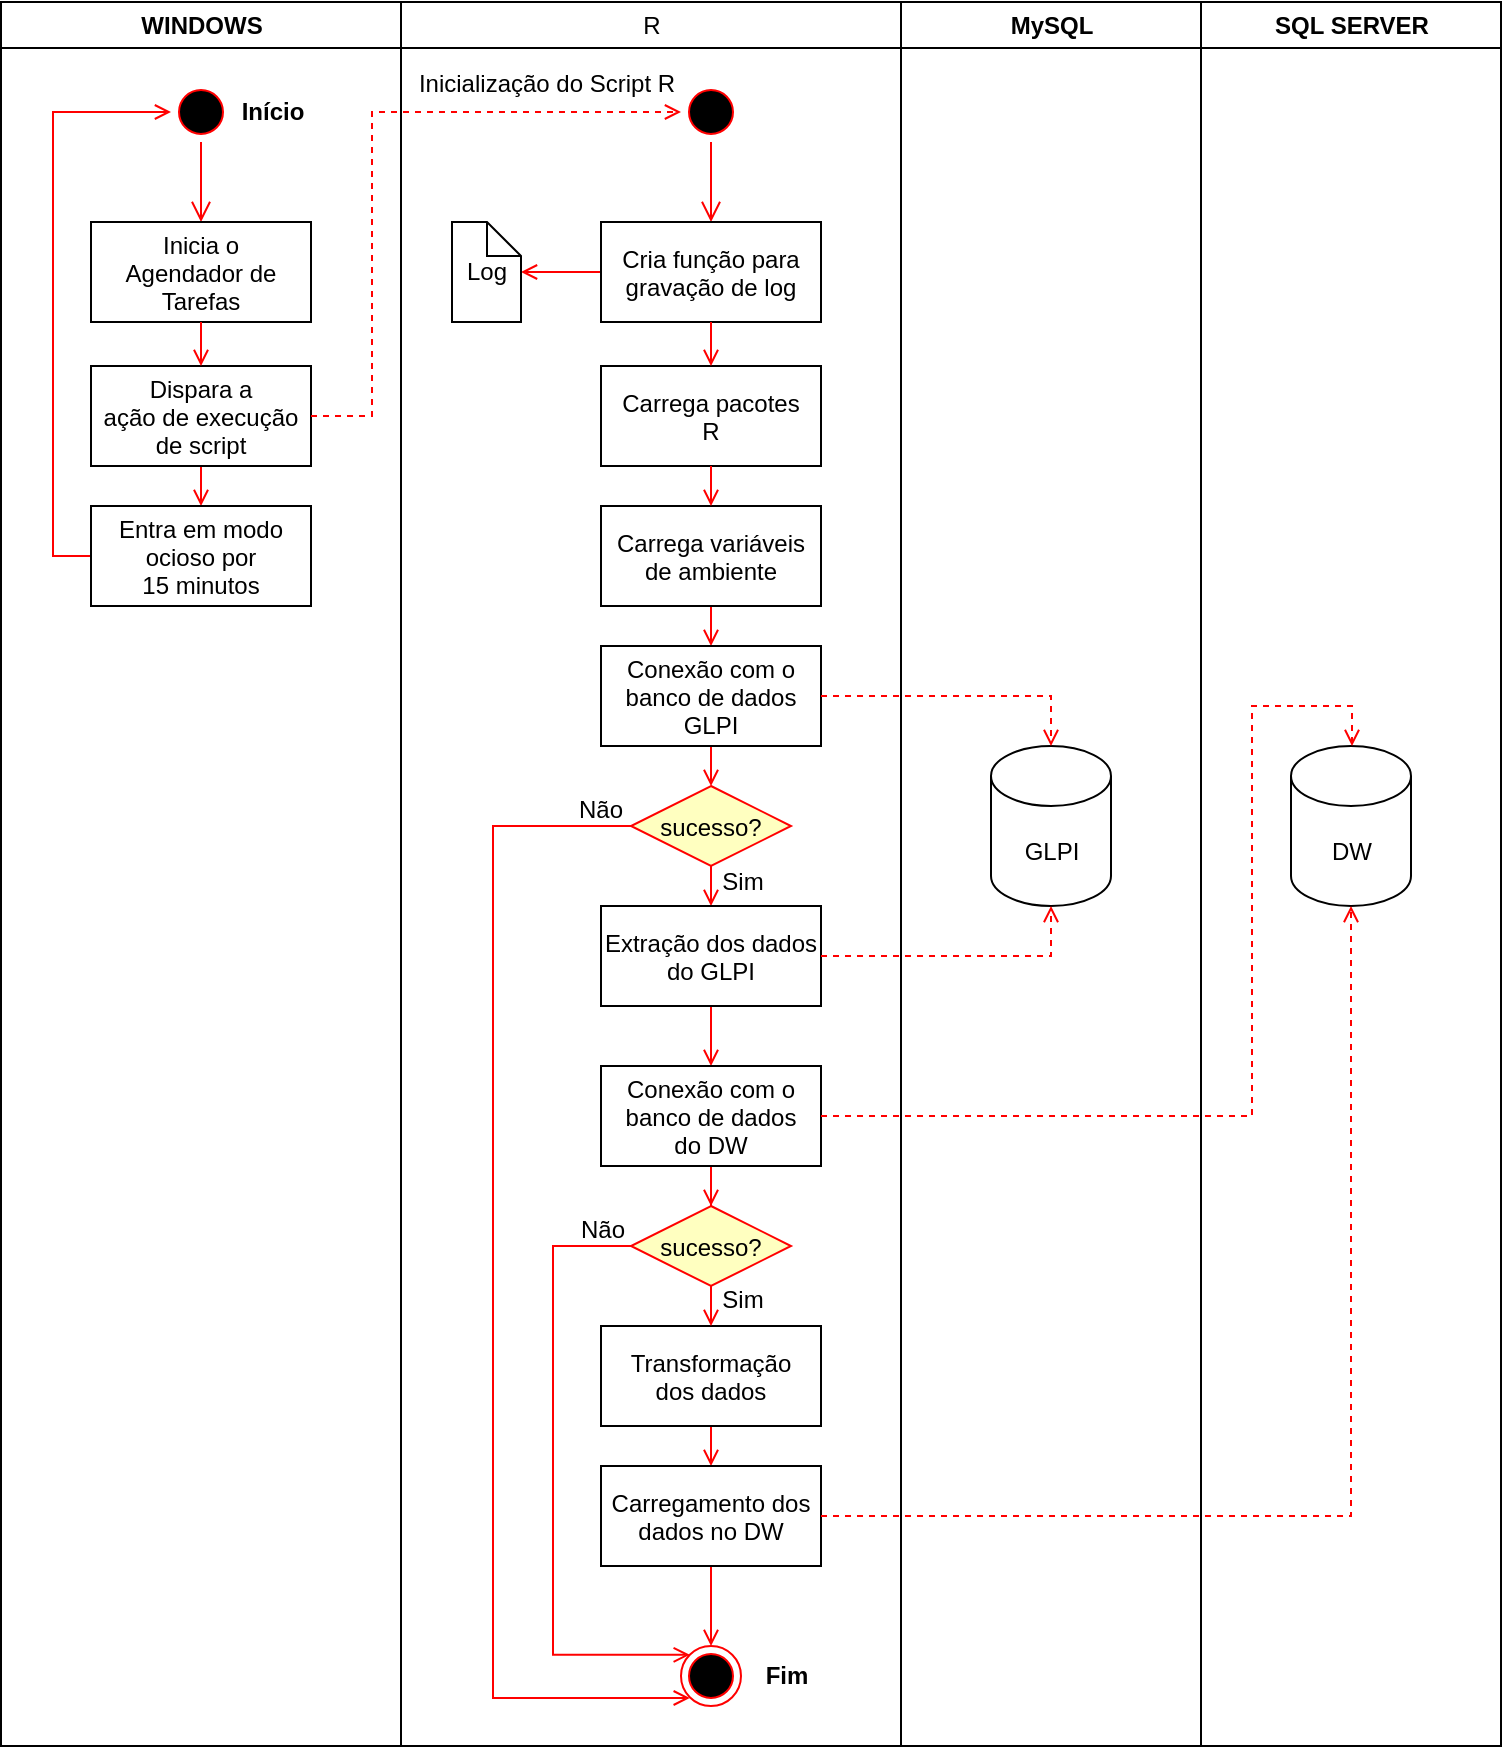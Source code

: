 <mxfile version="21.2.1" type="device">
  <diagram name="Page-1" id="e7e014a7-5840-1c2e-5031-d8a46d1fe8dd">
    <mxGraphModel dx="1050" dy="581" grid="1" gridSize="10" guides="1" tooltips="1" connect="1" arrows="1" fold="1" page="1" pageScale="1" pageWidth="1169" pageHeight="826" background="none" math="0" shadow="0">
      <root>
        <mxCell id="0" />
        <mxCell id="1" parent="0" />
        <mxCell id="2" value="R" style="swimlane;whiteSpace=wrap;fontStyle=0" parent="1" vertex="1">
          <mxGeometry x="494.5" y="128" width="250" height="872" as="geometry" />
        </mxCell>
        <mxCell id="5" value="" style="ellipse;shape=startState;fillColor=#000000;strokeColor=#ff0000;" parent="2" vertex="1">
          <mxGeometry x="140" y="40" width="30" height="30" as="geometry" />
        </mxCell>
        <mxCell id="6" value="" style="edgeStyle=elbowEdgeStyle;elbow=horizontal;verticalAlign=bottom;endArrow=open;endSize=8;strokeColor=#FF0000;endFill=1;rounded=0" parent="2" source="5" target="7" edge="1">
          <mxGeometry x="100" y="40" as="geometry">
            <mxPoint x="115" y="110" as="targetPoint" />
          </mxGeometry>
        </mxCell>
        <mxCell id="AIVlI5wZ10lGuEqqPu-J-114" value="" style="edgeStyle=orthogonalEdgeStyle;rounded=0;orthogonalLoop=1;jettySize=auto;html=1;endArrow=open;strokeColor=#FF0000;endFill=1;" parent="2" source="7" target="AIVlI5wZ10lGuEqqPu-J-59" edge="1">
          <mxGeometry relative="1" as="geometry" />
        </mxCell>
        <mxCell id="7" value="Cria função para&#xa;gravação de log" style="" parent="2" vertex="1">
          <mxGeometry x="100" y="110" width="110" height="50" as="geometry" />
        </mxCell>
        <mxCell id="8" value="Carrega pacotes&#xa;R" style="" parent="2" vertex="1">
          <mxGeometry x="100" y="182" width="110" height="50" as="geometry" />
        </mxCell>
        <mxCell id="9" value="" style="endArrow=open;strokeColor=#FF0000;endFill=1;rounded=0" parent="2" source="7" target="8" edge="1">
          <mxGeometry relative="1" as="geometry" />
        </mxCell>
        <mxCell id="AIVlI5wZ10lGuEqqPu-J-50" style="edgeStyle=orthogonalEdgeStyle;rounded=0;orthogonalLoop=1;jettySize=auto;html=1;exitX=0.5;exitY=1;exitDx=0;exitDy=0;entryX=0.5;entryY=0;entryDx=0;entryDy=0;endArrow=open;strokeColor=#FF0000;endFill=1;" parent="2" source="10" target="AIVlI5wZ10lGuEqqPu-J-49" edge="1">
          <mxGeometry relative="1" as="geometry" />
        </mxCell>
        <mxCell id="10" value="Carrega variáveis&#xa;de ambiente" style="" parent="2" vertex="1">
          <mxGeometry x="100" y="252" width="110" height="50" as="geometry" />
        </mxCell>
        <mxCell id="11" value="" style="endArrow=open;strokeColor=#FF0000;endFill=1;rounded=0" parent="2" source="8" target="10" edge="1">
          <mxGeometry relative="1" as="geometry" />
        </mxCell>
        <mxCell id="AIVlI5wZ10lGuEqqPu-J-57" style="edgeStyle=orthogonalEdgeStyle;rounded=0;orthogonalLoop=1;jettySize=auto;html=1;exitX=0.5;exitY=1;exitDx=0;exitDy=0;entryX=0.5;entryY=0;entryDx=0;entryDy=0;endArrow=open;strokeColor=#FF0000;endFill=1;" parent="2" source="AIVlI5wZ10lGuEqqPu-J-49" target="AIVlI5wZ10lGuEqqPu-J-52" edge="1">
          <mxGeometry relative="1" as="geometry" />
        </mxCell>
        <mxCell id="AIVlI5wZ10lGuEqqPu-J-49" value="Conexão com o&#xa;banco de dados&#xa;GLPI" style="" parent="2" vertex="1">
          <mxGeometry x="100" y="322" width="110" height="50" as="geometry" />
        </mxCell>
        <mxCell id="AIVlI5wZ10lGuEqqPu-J-66" style="edgeStyle=orthogonalEdgeStyle;rounded=0;orthogonalLoop=1;jettySize=auto;html=1;exitX=0.5;exitY=1;exitDx=0;exitDy=0;entryX=0.5;entryY=0;entryDx=0;entryDy=0;endArrow=open;strokeColor=#FF0000;endFill=1;" parent="2" source="AIVlI5wZ10lGuEqqPu-J-52" target="AIVlI5wZ10lGuEqqPu-J-65" edge="1">
          <mxGeometry relative="1" as="geometry" />
        </mxCell>
        <mxCell id="AIVlI5wZ10lGuEqqPu-J-124" style="edgeStyle=orthogonalEdgeStyle;rounded=0;orthogonalLoop=1;jettySize=auto;html=1;entryX=0;entryY=1;entryDx=0;entryDy=0;endArrow=open;strokeColor=#FF0000;endFill=1;" parent="2" source="AIVlI5wZ10lGuEqqPu-J-52" target="AIVlI5wZ10lGuEqqPu-J-106" edge="1">
          <mxGeometry relative="1" as="geometry">
            <Array as="points">
              <mxPoint x="46" y="412" />
              <mxPoint x="46" y="848" />
              <mxPoint x="144" y="848" />
            </Array>
          </mxGeometry>
        </mxCell>
        <mxCell id="AIVlI5wZ10lGuEqqPu-J-52" value="sucesso?" style="rhombus;fillColor=#ffffc0;strokeColor=#ff0000;" parent="2" vertex="1">
          <mxGeometry x="115" y="392" width="80" height="40" as="geometry" />
        </mxCell>
        <mxCell id="AIVlI5wZ10lGuEqqPu-J-59" value="Log" style="shape=note;whiteSpace=wrap;size=17;" parent="2" vertex="1">
          <mxGeometry x="25.5" y="110" width="34.5" height="50" as="geometry" />
        </mxCell>
        <mxCell id="AIVlI5wZ10lGuEqqPu-J-139" style="edgeStyle=orthogonalEdgeStyle;rounded=0;orthogonalLoop=1;jettySize=auto;html=1;exitX=0.5;exitY=1;exitDx=0;exitDy=0;entryX=0.5;entryY=0;entryDx=0;entryDy=0;endArrow=open;strokeColor=#FF0000;endFill=1;" parent="2" source="AIVlI5wZ10lGuEqqPu-J-65" target="AIVlI5wZ10lGuEqqPu-J-69" edge="1">
          <mxGeometry relative="1" as="geometry" />
        </mxCell>
        <mxCell id="AIVlI5wZ10lGuEqqPu-J-65" value="Extração dos dados&#xa;do GLPI" style="" parent="2" vertex="1">
          <mxGeometry x="100" y="452" width="110" height="50" as="geometry" />
        </mxCell>
        <mxCell id="AIVlI5wZ10lGuEqqPu-J-138" value="" style="edgeStyle=orthogonalEdgeStyle;rounded=0;orthogonalLoop=1;jettySize=auto;html=1;endArrow=open;strokeColor=#FF0000;endFill=1;" parent="2" source="AIVlI5wZ10lGuEqqPu-J-69" target="AIVlI5wZ10lGuEqqPu-J-125" edge="1">
          <mxGeometry relative="1" as="geometry" />
        </mxCell>
        <mxCell id="AIVlI5wZ10lGuEqqPu-J-69" value="Conexão com o&#xa;banco de dados&#xa;do DW" style="" parent="2" vertex="1">
          <mxGeometry x="100" y="532" width="110" height="50" as="geometry" />
        </mxCell>
        <mxCell id="AIVlI5wZ10lGuEqqPu-J-110" style="edgeStyle=orthogonalEdgeStyle;rounded=0;orthogonalLoop=1;jettySize=auto;html=1;exitX=0.5;exitY=1;exitDx=0;exitDy=0;entryX=0.5;entryY=0;entryDx=0;entryDy=0;endArrow=open;strokeColor=#FF0000;endFill=1;" parent="2" source="AIVlI5wZ10lGuEqqPu-J-72" target="AIVlI5wZ10lGuEqqPu-J-73" edge="1">
          <mxGeometry relative="1" as="geometry" />
        </mxCell>
        <mxCell id="AIVlI5wZ10lGuEqqPu-J-72" value="Transformação&#xa;dos dados" style="" parent="2" vertex="1">
          <mxGeometry x="100" y="662" width="110" height="50" as="geometry" />
        </mxCell>
        <mxCell id="AIVlI5wZ10lGuEqqPu-J-107" style="edgeStyle=orthogonalEdgeStyle;rounded=0;orthogonalLoop=1;jettySize=auto;html=1;exitX=0.5;exitY=1;exitDx=0;exitDy=0;entryX=0.5;entryY=0;entryDx=0;entryDy=0;endArrow=open;strokeColor=#FF0000;endFill=1;" parent="2" source="AIVlI5wZ10lGuEqqPu-J-73" target="AIVlI5wZ10lGuEqqPu-J-106" edge="1">
          <mxGeometry relative="1" as="geometry" />
        </mxCell>
        <mxCell id="AIVlI5wZ10lGuEqqPu-J-73" value="Carregamento dos&#xa;dados no DW" style="" parent="2" vertex="1">
          <mxGeometry x="100" y="732" width="110" height="50" as="geometry" />
        </mxCell>
        <mxCell id="AIVlI5wZ10lGuEqqPu-J-106" value="" style="ellipse;html=1;shape=endState;fillColor=#000000;strokeColor=#ff0000;" parent="2" vertex="1">
          <mxGeometry x="140" y="822" width="30" height="30" as="geometry" />
        </mxCell>
        <mxCell id="AIVlI5wZ10lGuEqqPu-J-135" style="edgeStyle=orthogonalEdgeStyle;rounded=0;orthogonalLoop=1;jettySize=auto;html=1;entryX=0;entryY=0;entryDx=0;entryDy=0;endArrow=open;strokeColor=#FF0000;endFill=1;" parent="2" source="AIVlI5wZ10lGuEqqPu-J-125" target="AIVlI5wZ10lGuEqqPu-J-106" edge="1">
          <mxGeometry relative="1" as="geometry">
            <Array as="points">
              <mxPoint x="76" y="622" />
              <mxPoint x="76" y="826" />
            </Array>
          </mxGeometry>
        </mxCell>
        <mxCell id="AIVlI5wZ10lGuEqqPu-J-137" style="edgeStyle=orthogonalEdgeStyle;rounded=0;orthogonalLoop=1;jettySize=auto;html=1;exitX=0.5;exitY=1;exitDx=0;exitDy=0;entryX=0.5;entryY=0;entryDx=0;entryDy=0;endArrow=open;strokeColor=#FF0000;endFill=1;" parent="2" source="AIVlI5wZ10lGuEqqPu-J-125" target="AIVlI5wZ10lGuEqqPu-J-72" edge="1">
          <mxGeometry relative="1" as="geometry" />
        </mxCell>
        <mxCell id="AIVlI5wZ10lGuEqqPu-J-125" value="sucesso?" style="rhombus;fillColor=#ffffc0;strokeColor=#ff0000;" parent="2" vertex="1">
          <mxGeometry x="115" y="602" width="80" height="40" as="geometry" />
        </mxCell>
        <mxCell id="AIVlI5wZ10lGuEqqPu-J-142" value="Fim" style="text;align=center;fontStyle=1;verticalAlign=middle;spacingLeft=3;spacingRight=3;strokeColor=none;rotatable=0;points=[[0,0.5],[1,0.5]];portConstraint=eastwest;html=1;" parent="2" vertex="1">
          <mxGeometry x="170" y="824" width="45.5" height="26" as="geometry" />
        </mxCell>
        <mxCell id="AIVlI5wZ10lGuEqqPu-J-144" value="Não" style="text;align=center;fontStyle=0;verticalAlign=middle;spacingLeft=3;spacingRight=3;strokeColor=none;rotatable=0;points=[[0,0.5],[1,0.5]];portConstraint=eastwest;html=1;" parent="2" vertex="1">
          <mxGeometry x="84.5" y="395" width="30" height="18" as="geometry" />
        </mxCell>
        <mxCell id="AIVlI5wZ10lGuEqqPu-J-146" value="Sim" style="text;align=center;fontStyle=0;verticalAlign=middle;spacingLeft=3;spacingRight=3;strokeColor=none;rotatable=0;points=[[0,0.5],[1,0.5]];portConstraint=eastwest;html=1;" parent="2" vertex="1">
          <mxGeometry x="155.5" y="431" width="30" height="18" as="geometry" />
        </mxCell>
        <mxCell id="AIVlI5wZ10lGuEqqPu-J-147" value="Não" style="text;align=center;fontStyle=0;verticalAlign=middle;spacingLeft=3;spacingRight=3;strokeColor=none;rotatable=0;points=[[0,0.5],[1,0.5]];portConstraint=eastwest;html=1;" parent="2" vertex="1">
          <mxGeometry x="85.5" y="605" width="30" height="18" as="geometry" />
        </mxCell>
        <mxCell id="AIVlI5wZ10lGuEqqPu-J-148" value="Sim" style="text;align=center;fontStyle=0;verticalAlign=middle;spacingLeft=3;spacingRight=3;strokeColor=none;rotatable=0;points=[[0,0.5],[1,0.5]];portConstraint=eastwest;html=1;" parent="2" vertex="1">
          <mxGeometry x="155.5" y="640" width="30" height="18" as="geometry" />
        </mxCell>
        <mxCell id="AIVlI5wZ10lGuEqqPu-J-151" value="Inicialização do Script R" style="text;align=center;fontStyle=0;verticalAlign=middle;spacingLeft=3;spacingRight=3;strokeColor=none;rotatable=0;points=[[0,0.5],[1,0.5]];portConstraint=eastwest;html=1;" parent="2" vertex="1">
          <mxGeometry x="-25.5" y="32" width="195.5" height="18" as="geometry" />
        </mxCell>
        <mxCell id="3" value="MySQL" style="swimlane;whiteSpace=wrap" parent="1" vertex="1">
          <mxGeometry x="744.5" y="128" width="150" height="872" as="geometry" />
        </mxCell>
        <mxCell id="AIVlI5wZ10lGuEqqPu-J-48" value="GLPI" style="shape=cylinder3;whiteSpace=wrap;html=1;boundedLbl=1;backgroundOutline=1;size=15;" parent="3" vertex="1">
          <mxGeometry x="45" y="372" width="60" height="80" as="geometry" />
        </mxCell>
        <mxCell id="4" value="SQL SERVER" style="swimlane;whiteSpace=wrap" parent="1" vertex="1">
          <mxGeometry x="894.5" y="128" width="150" height="872" as="geometry" />
        </mxCell>
        <mxCell id="AIVlI5wZ10lGuEqqPu-J-71" value="DW" style="shape=cylinder3;whiteSpace=wrap;html=1;boundedLbl=1;backgroundOutline=1;size=15;" parent="4" vertex="1">
          <mxGeometry x="45" y="372" width="60" height="80" as="geometry" />
        </mxCell>
        <mxCell id="AIVlI5wZ10lGuEqqPu-J-74" value="WINDOWS" style="swimlane;whiteSpace=wrap" parent="1" vertex="1">
          <mxGeometry x="294.5" y="128" width="200" height="872" as="geometry" />
        </mxCell>
        <mxCell id="AIVlI5wZ10lGuEqqPu-J-75" value="" style="ellipse;shape=startState;fillColor=#000000;strokeColor=#ff0000;" parent="AIVlI5wZ10lGuEqqPu-J-74" vertex="1">
          <mxGeometry x="85" y="40" width="30" height="30" as="geometry" />
        </mxCell>
        <mxCell id="AIVlI5wZ10lGuEqqPu-J-76" value="" style="edgeStyle=elbowEdgeStyle;elbow=horizontal;verticalAlign=bottom;endArrow=open;endSize=8;strokeColor=#FF0000;endFill=1;rounded=0" parent="AIVlI5wZ10lGuEqqPu-J-74" source="AIVlI5wZ10lGuEqqPu-J-75" target="AIVlI5wZ10lGuEqqPu-J-78" edge="1">
          <mxGeometry x="100" y="40" as="geometry">
            <mxPoint x="115" y="110" as="targetPoint" />
          </mxGeometry>
        </mxCell>
        <mxCell id="AIVlI5wZ10lGuEqqPu-J-78" value="Inicia o &#xa;Agendador de&#xa;Tarefas" style="" parent="AIVlI5wZ10lGuEqqPu-J-74" vertex="1">
          <mxGeometry x="45" y="110" width="110" height="50" as="geometry" />
        </mxCell>
        <mxCell id="AIVlI5wZ10lGuEqqPu-J-99" style="edgeStyle=orthogonalEdgeStyle;rounded=0;orthogonalLoop=1;jettySize=auto;html=1;exitX=0.5;exitY=1;exitDx=0;exitDy=0;entryX=0.5;entryY=0;entryDx=0;entryDy=0;endArrow=open;strokeColor=#FF0000;endFill=1;" parent="AIVlI5wZ10lGuEqqPu-J-74" source="AIVlI5wZ10lGuEqqPu-J-80" target="AIVlI5wZ10lGuEqqPu-J-95" edge="1">
          <mxGeometry relative="1" as="geometry" />
        </mxCell>
        <mxCell id="AIVlI5wZ10lGuEqqPu-J-80" value="Dispara a&#xa;ação de execução&#xa;de script" style="" parent="AIVlI5wZ10lGuEqqPu-J-74" vertex="1">
          <mxGeometry x="45" y="182" width="110" height="50" as="geometry" />
        </mxCell>
        <mxCell id="AIVlI5wZ10lGuEqqPu-J-81" value="" style="endArrow=open;strokeColor=#FF0000;endFill=1;rounded=0" parent="AIVlI5wZ10lGuEqqPu-J-74" source="AIVlI5wZ10lGuEqqPu-J-78" target="AIVlI5wZ10lGuEqqPu-J-80" edge="1">
          <mxGeometry relative="1" as="geometry" />
        </mxCell>
        <mxCell id="AIVlI5wZ10lGuEqqPu-J-98" style="edgeStyle=orthogonalEdgeStyle;rounded=0;orthogonalLoop=1;jettySize=auto;html=1;entryX=0;entryY=0.5;entryDx=0;entryDy=0;endArrow=open;strokeColor=#FF0000;endFill=1;" parent="AIVlI5wZ10lGuEqqPu-J-74" source="AIVlI5wZ10lGuEqqPu-J-95" target="AIVlI5wZ10lGuEqqPu-J-75" edge="1">
          <mxGeometry relative="1" as="geometry">
            <Array as="points">
              <mxPoint x="26" y="277" />
              <mxPoint x="26" y="55" />
            </Array>
          </mxGeometry>
        </mxCell>
        <mxCell id="AIVlI5wZ10lGuEqqPu-J-95" value="Entra em modo&#xa;ocioso por&#xa;15 minutos" style="" parent="AIVlI5wZ10lGuEqqPu-J-74" vertex="1">
          <mxGeometry x="45" y="252" width="110" height="50" as="geometry" />
        </mxCell>
        <mxCell id="AIVlI5wZ10lGuEqqPu-J-141" value="Início" style="text;align=center;fontStyle=1;verticalAlign=middle;spacingLeft=3;spacingRight=3;strokeColor=none;rotatable=0;points=[[0,0.5],[1,0.5]];portConstraint=eastwest;html=1;" parent="AIVlI5wZ10lGuEqqPu-J-74" vertex="1">
          <mxGeometry x="95.5" y="42" width="80" height="26" as="geometry" />
        </mxCell>
        <mxCell id="AIVlI5wZ10lGuEqqPu-J-100" style="edgeStyle=orthogonalEdgeStyle;rounded=0;orthogonalLoop=1;jettySize=auto;html=1;exitX=1;exitY=0.5;exitDx=0;exitDy=0;entryX=0;entryY=0.5;entryDx=0;entryDy=0;dashed=1;strokeColor=#FF0000;endArrow=open;endFill=1;" parent="1" source="AIVlI5wZ10lGuEqqPu-J-80" target="5" edge="1">
          <mxGeometry relative="1" as="geometry">
            <Array as="points">
              <mxPoint x="480" y="335" />
              <mxPoint x="480" y="183" />
            </Array>
          </mxGeometry>
        </mxCell>
        <mxCell id="AIVlI5wZ10lGuEqqPu-J-102" style="edgeStyle=orthogonalEdgeStyle;rounded=0;orthogonalLoop=1;jettySize=auto;html=1;exitX=1;exitY=0.5;exitDx=0;exitDy=0;entryX=0.5;entryY=0;entryDx=0;entryDy=0;entryPerimeter=0;endArrow=open;strokeColor=#FF0000;endFill=1;dashed=1;labelBorderColor=none;fontStyle=0;fontSize=11;" parent="1" source="AIVlI5wZ10lGuEqqPu-J-49" target="AIVlI5wZ10lGuEqqPu-J-48" edge="1">
          <mxGeometry relative="1" as="geometry" />
        </mxCell>
        <mxCell id="AIVlI5wZ10lGuEqqPu-J-103" style="edgeStyle=orthogonalEdgeStyle;rounded=0;orthogonalLoop=1;jettySize=auto;html=1;exitX=1;exitY=0.5;exitDx=0;exitDy=0;entryX=0.5;entryY=0;entryDx=0;entryDy=0;entryPerimeter=0;endArrow=open;strokeColor=#FF0000;endFill=1;dashed=1;" parent="1" source="AIVlI5wZ10lGuEqqPu-J-69" target="AIVlI5wZ10lGuEqqPu-J-71" edge="1">
          <mxGeometry relative="1" as="geometry">
            <Array as="points">
              <mxPoint x="920" y="685" />
              <mxPoint x="920" y="480" />
              <mxPoint x="970" y="480" />
              <mxPoint x="970" y="500" />
            </Array>
          </mxGeometry>
        </mxCell>
        <mxCell id="AIVlI5wZ10lGuEqqPu-J-104" style="edgeStyle=orthogonalEdgeStyle;rounded=0;orthogonalLoop=1;jettySize=auto;html=1;exitX=1;exitY=0.5;exitDx=0;exitDy=0;entryX=0.5;entryY=1;entryDx=0;entryDy=0;entryPerimeter=0;endArrow=open;strokeColor=#FF0000;endFill=1;dashed=1;" parent="1" source="AIVlI5wZ10lGuEqqPu-J-73" target="AIVlI5wZ10lGuEqqPu-J-71" edge="1">
          <mxGeometry relative="1" as="geometry" />
        </mxCell>
        <mxCell id="AIVlI5wZ10lGuEqqPu-J-115" style="edgeStyle=orthogonalEdgeStyle;rounded=0;orthogonalLoop=1;jettySize=auto;html=1;exitX=1;exitY=0.5;exitDx=0;exitDy=0;entryX=0.5;entryY=1;entryDx=0;entryDy=0;entryPerimeter=0;endArrow=open;strokeColor=#FF0000;endFill=1;dashed=1;" parent="1" source="AIVlI5wZ10lGuEqqPu-J-65" target="AIVlI5wZ10lGuEqqPu-J-48" edge="1">
          <mxGeometry relative="1" as="geometry" />
        </mxCell>
      </root>
    </mxGraphModel>
  </diagram>
</mxfile>
